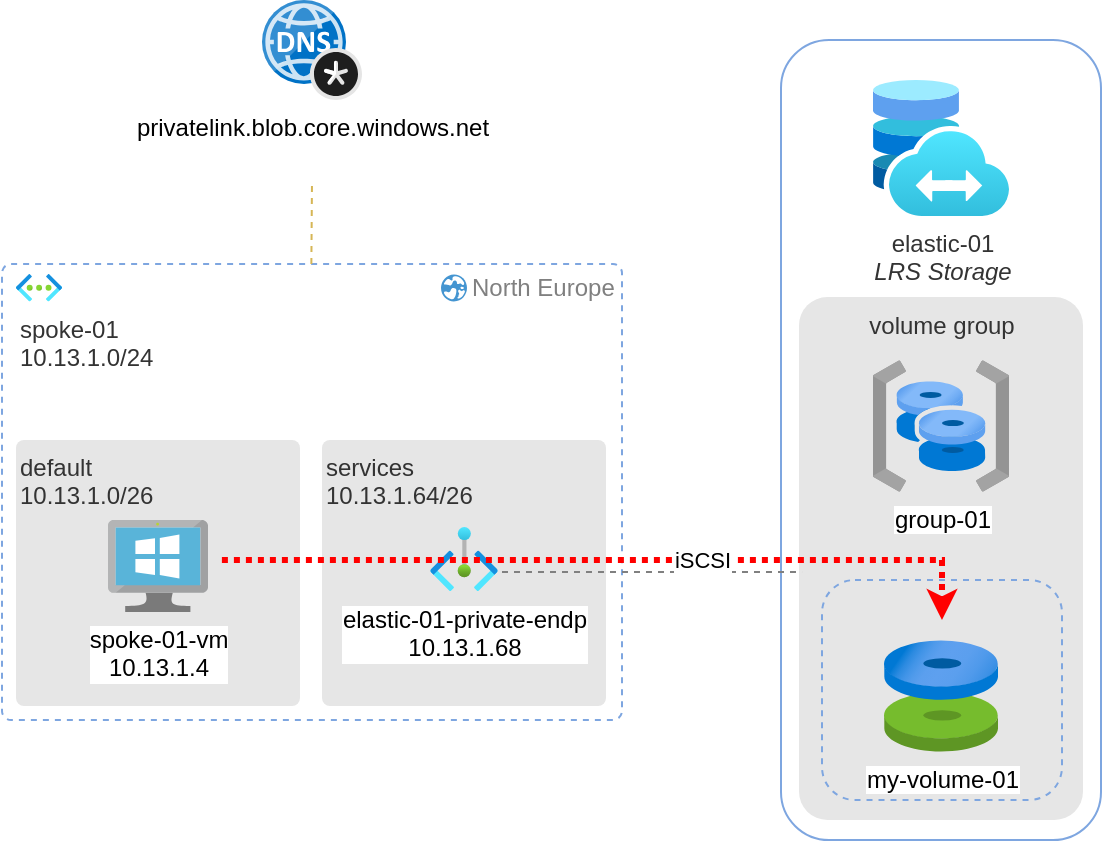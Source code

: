<mxfile version="24.7.17">
  <diagram name="Page-1" id="5QxdCBPe__WiAMbGUYmo">
    <mxGraphModel dx="712" dy="1900" grid="1" gridSize="10" guides="1" tooltips="1" connect="1" arrows="1" fold="1" page="1" pageScale="1" pageWidth="827" pageHeight="1169" math="0" shadow="0">
      <root>
        <mxCell id="0" />
        <mxCell id="1" parent="0" />
        <mxCell id="v0kK-gOC_mlYQD1yinCu-15" value="" style="rounded=1;whiteSpace=wrap;html=1;fillColor=none;strokeColor=#7EA6E0;" parent="1" vertex="1">
          <mxGeometry x="519.5" y="-260" width="160" height="400" as="geometry" />
        </mxCell>
        <mxCell id="v0kK-gOC_mlYQD1yinCu-16" value="volume group" style="rounded=1;whiteSpace=wrap;html=1;fontSize=12;arcSize=10;strokeColor=none;fillColor=#E6E6E6;align=center;verticalAlign=top;fontColor=#333333;fontFamily=Helvetica;glass=0;shadow=0;" parent="1" vertex="1">
          <mxGeometry x="528.5" y="-131.5" width="142" height="261.5" as="geometry" />
        </mxCell>
        <mxCell id="tLbBUSgRtf6cmhdxnKj_-11" value="" style="rounded=1;whiteSpace=wrap;html=1;fillColor=none;strokeColor=#7EA6E0;dashed=1;" parent="1" vertex="1">
          <mxGeometry x="540" y="10" width="120" height="110" as="geometry" />
        </mxCell>
        <mxCell id="v0kK-gOC_mlYQD1yinCu-1" value="" style="group;fontFamily=Helvetica;" parent="1" vertex="1" connectable="0">
          <mxGeometry x="130" y="-148" width="310" height="228" as="geometry" />
        </mxCell>
        <mxCell id="v0kK-gOC_mlYQD1yinCu-2" value="" style="rounded=1;whiteSpace=wrap;html=1;fontSize=16;dashed=1;strokeColor=#7EA6E0;arcSize=2;fontFamily=Helvetica;" parent="v0kK-gOC_mlYQD1yinCu-1" vertex="1">
          <mxGeometry width="310" height="228" as="geometry" />
        </mxCell>
        <mxCell id="v0kK-gOC_mlYQD1yinCu-3" value="spoke-01&lt;br&gt;10.13.1.0/24" style="aspect=fixed;html=1;points=[];align=left;image;fontSize=12;image=img/lib/azure2/networking/Virtual_Networks.svg;fontColor=#333333;fontFamily=Helvetica;" parent="v0kK-gOC_mlYQD1yinCu-1" vertex="1">
          <mxGeometry x="7" y="5" width="23" height="13.73" as="geometry" />
        </mxCell>
        <mxCell id="v0kK-gOC_mlYQD1yinCu-4" value="services&lt;br&gt;10.13.1.64/26" style="rounded=1;whiteSpace=wrap;html=1;fontSize=12;arcSize=3;strokeColor=none;fillColor=#E6E6E6;align=left;verticalAlign=top;fontColor=#333333;fontFamily=Helvetica;" parent="v0kK-gOC_mlYQD1yinCu-1" vertex="1">
          <mxGeometry x="160" y="88" width="142" height="133" as="geometry" />
        </mxCell>
        <mxCell id="v0kK-gOC_mlYQD1yinCu-5" value="" style="group;fontFamily=Helvetica;" parent="v0kK-gOC_mlYQD1yinCu-1" vertex="1" connectable="0">
          <mxGeometry x="7" y="88" width="142" height="133" as="geometry" />
        </mxCell>
        <mxCell id="v0kK-gOC_mlYQD1yinCu-6" value="default&lt;br&gt;10.13.1.0/26" style="rounded=1;whiteSpace=wrap;html=1;fontSize=12;arcSize=3;strokeColor=none;fillColor=#E6E6E6;fontColor=#333333;align=left;verticalAlign=top;fontFamily=Helvetica;" parent="v0kK-gOC_mlYQD1yinCu-5" vertex="1">
          <mxGeometry width="142" height="133" as="geometry" />
        </mxCell>
        <mxCell id="v0kK-gOC_mlYQD1yinCu-7" value="spoke-01-vm&lt;br&gt;10.13.1.4" style="image;sketch=0;aspect=fixed;html=1;points=[];align=center;fontSize=12;image=img/lib/mscae/VirtualMachineWindows.svg;fontFamily=Helvetica;" parent="v0kK-gOC_mlYQD1yinCu-5" vertex="1">
          <mxGeometry x="46" y="40" width="50" height="46" as="geometry" />
        </mxCell>
        <mxCell id="v0kK-gOC_mlYQD1yinCu-8" value="North Europe" style="shadow=0;dashed=0;html=1;strokeColor=none;fillColor=#4495D1;labelPosition=right;verticalLabelPosition=middle;verticalAlign=middle;align=left;outlineConnect=0;shape=mxgraph.veeam.globe;fontSize=12;fontColor=#808080;direction=south;rotation=0;fontFamily=Helvetica;" parent="v0kK-gOC_mlYQD1yinCu-1" vertex="1">
          <mxGeometry x="219.5" y="5.23" width="13" height="13.5" as="geometry" />
        </mxCell>
        <mxCell id="v0kK-gOC_mlYQD1yinCu-10" value="elastic-01-private-endp&lt;br&gt;10.13.1.68" style="image;aspect=fixed;html=1;points=[];align=center;fontSize=12;image=img/lib/azure2/other/Private_Endpoints.svg;" parent="v0kK-gOC_mlYQD1yinCu-1" vertex="1">
          <mxGeometry x="214.18" y="131.5" width="33.64" height="32" as="geometry" />
        </mxCell>
        <mxCell id="v0kK-gOC_mlYQD1yinCu-11" value="elastic-01&lt;br&gt;&lt;i&gt;LRS Storage&lt;/i&gt;" style="image;aspect=fixed;html=1;points=[];align=center;fontSize=12;image=img/lib/azure2/other/Elastic_SAN.svg;fontColor=#333333;" parent="1" vertex="1">
          <mxGeometry x="565.5" y="-240" width="68" height="68" as="geometry" />
        </mxCell>
        <mxCell id="v0kK-gOC_mlYQD1yinCu-13" value="group-01" style="image;aspect=fixed;html=1;points=[];align=center;fontSize=12;image=img/lib/azure2/other/Disk_Pool.svg;" parent="1" vertex="1">
          <mxGeometry x="565.5" y="-100" width="68" height="66" as="geometry" />
        </mxCell>
        <mxCell id="v0kK-gOC_mlYQD1yinCu-14" value="my-volume-01" style="image;aspect=fixed;html=1;points=[];align=center;fontSize=12;image=img/lib/azure2/compute/Disks.svg;" parent="1" vertex="1">
          <mxGeometry x="571" y="40" width="57.0" height="56.0" as="geometry" />
        </mxCell>
        <mxCell id="tLbBUSgRtf6cmhdxnKj_-1" value="" style="endArrow=none;dashed=1;html=1;rounded=0;fontSize=12;startSize=8;endSize=8;strokeColor=#808080;fontFamily=Helvetica;entryX=0.072;entryY=0.705;entryDx=0;entryDy=0;entryPerimeter=0;" parent="1" edge="1">
          <mxGeometry width="50" height="50" relative="1" as="geometry">
            <mxPoint x="380" y="6.0" as="sourcePoint" />
            <mxPoint x="530.02" y="6.05" as="targetPoint" />
          </mxGeometry>
        </mxCell>
        <mxCell id="tLbBUSgRtf6cmhdxnKj_-2" value="privatelink.blob.core.windows.net" style="image;sketch=0;aspect=fixed;html=1;points=[];align=center;fontSize=12;image=img/lib/mscae/DNS_Private_Zones.svg;" parent="1" vertex="1">
          <mxGeometry x="260" y="-280" width="50" height="50" as="geometry" />
        </mxCell>
        <mxCell id="tLbBUSgRtf6cmhdxnKj_-4" value="" style="endArrow=none;dashed=1;html=1;rounded=0;fontSize=12;startSize=8;endSize=8;strokeColor=#D6B656;fontFamily=Helvetica;" parent="1" edge="1">
          <mxGeometry width="50" height="50" relative="1" as="geometry">
            <mxPoint x="284.68" y="-148.0" as="sourcePoint" />
            <mxPoint x="285" y="-190" as="targetPoint" />
          </mxGeometry>
        </mxCell>
        <mxCell id="tLbBUSgRtf6cmhdxnKj_-9" value="iSCSI" style="endArrow=classic;html=1;rounded=0;strokeColor=#FF0000;strokeWidth=3;endFill=1;exitX=0.725;exitY=0.586;exitDx=0;exitDy=0;exitPerimeter=0;dashed=1;dashPattern=1 1;" parent="1" edge="1">
          <mxGeometry x="0.231" width="50" height="50" relative="1" as="geometry">
            <mxPoint x="239.95" y="-0.002" as="sourcePoint" />
            <mxPoint x="600" y="30" as="targetPoint" />
            <Array as="points">
              <mxPoint x="600" y="0.06" />
            </Array>
            <mxPoint as="offset" />
          </mxGeometry>
        </mxCell>
      </root>
    </mxGraphModel>
  </diagram>
</mxfile>
